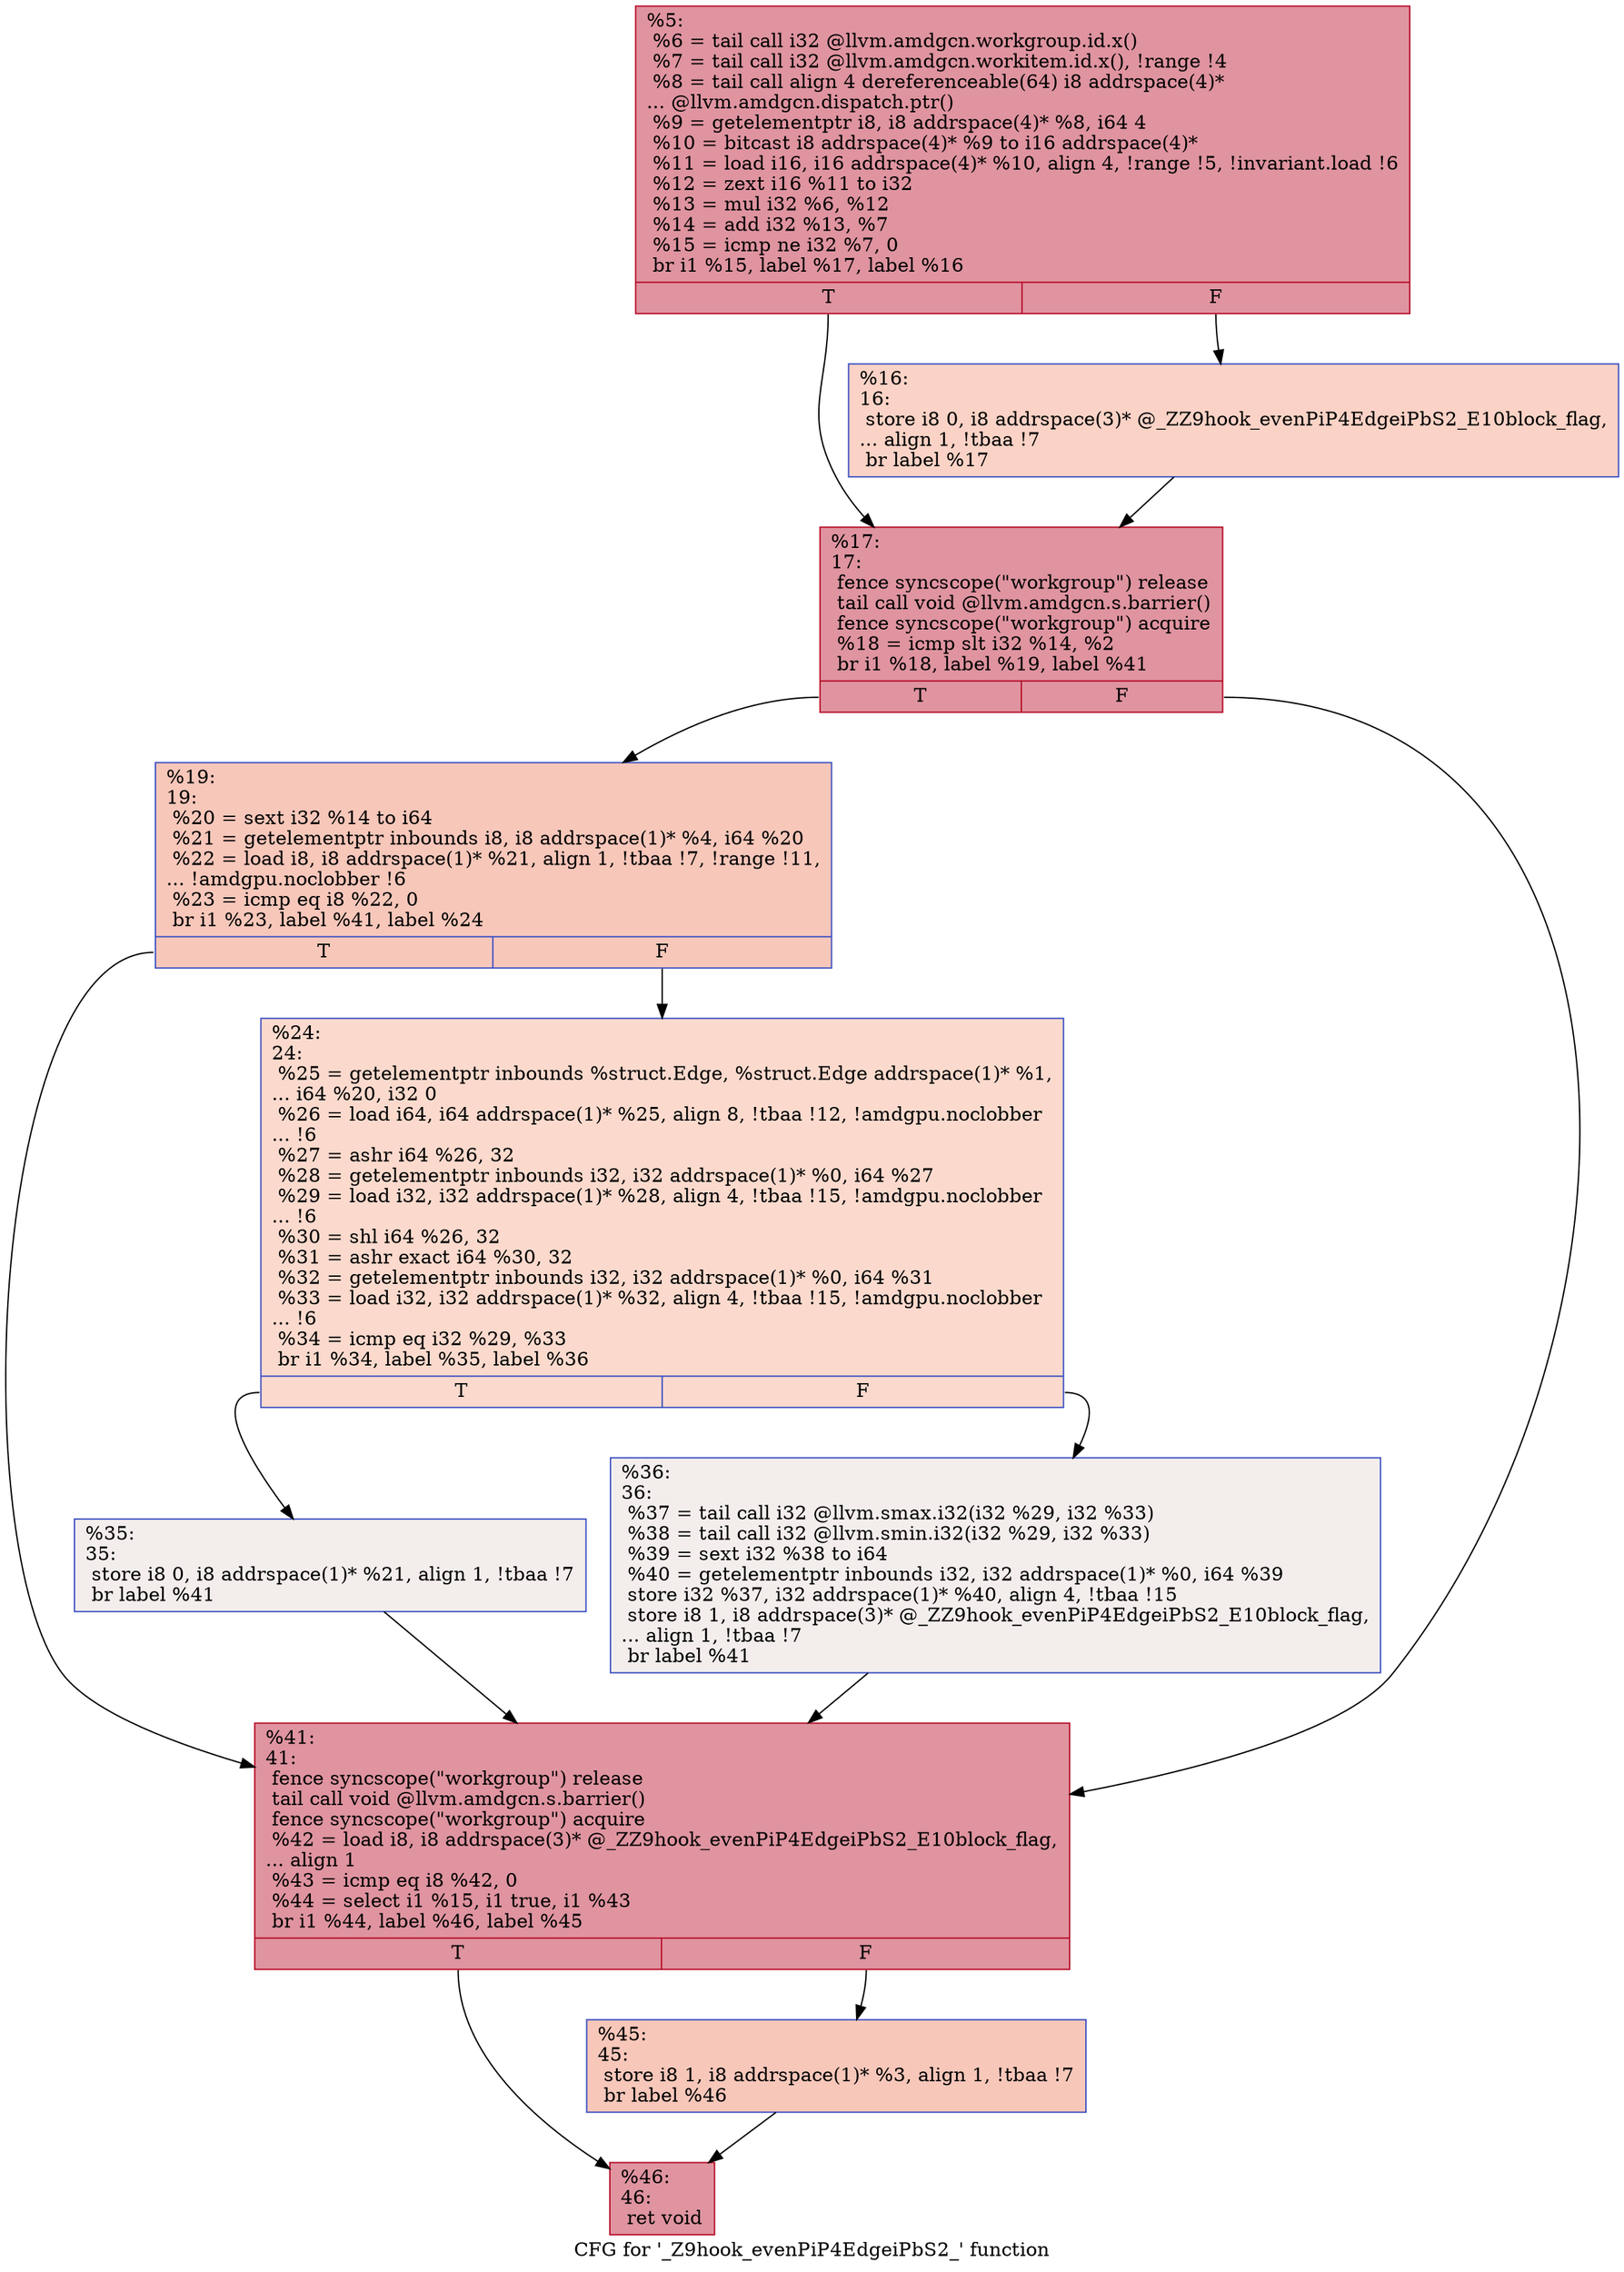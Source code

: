 digraph "CFG for '_Z9hook_evenPiP4EdgeiPbS2_' function" {
	label="CFG for '_Z9hook_evenPiP4EdgeiPbS2_' function";

	Node0x5e5fa50 [shape=record,color="#b70d28ff", style=filled, fillcolor="#b70d2870",label="{%5:\l  %6 = tail call i32 @llvm.amdgcn.workgroup.id.x()\l  %7 = tail call i32 @llvm.amdgcn.workitem.id.x(), !range !4\l  %8 = tail call align 4 dereferenceable(64) i8 addrspace(4)*\l... @llvm.amdgcn.dispatch.ptr()\l  %9 = getelementptr i8, i8 addrspace(4)* %8, i64 4\l  %10 = bitcast i8 addrspace(4)* %9 to i16 addrspace(4)*\l  %11 = load i16, i16 addrspace(4)* %10, align 4, !range !5, !invariant.load !6\l  %12 = zext i16 %11 to i32\l  %13 = mul i32 %6, %12\l  %14 = add i32 %13, %7\l  %15 = icmp ne i32 %7, 0\l  br i1 %15, label %17, label %16\l|{<s0>T|<s1>F}}"];
	Node0x5e5fa50:s0 -> Node0x5e621b0;
	Node0x5e5fa50:s1 -> Node0x5e62240;
	Node0x5e62240 [shape=record,color="#3d50c3ff", style=filled, fillcolor="#f59c7d70",label="{%16:\l16:                                               \l  store i8 0, i8 addrspace(3)* @_ZZ9hook_evenPiP4EdgeiPbS2_E10block_flag,\l... align 1, !tbaa !7\l  br label %17\l}"];
	Node0x5e62240 -> Node0x5e621b0;
	Node0x5e621b0 [shape=record,color="#b70d28ff", style=filled, fillcolor="#b70d2870",label="{%17:\l17:                                               \l  fence syncscope(\"workgroup\") release\l  tail call void @llvm.amdgcn.s.barrier()\l  fence syncscope(\"workgroup\") acquire\l  %18 = icmp slt i32 %14, %2\l  br i1 %18, label %19, label %41\l|{<s0>T|<s1>F}}"];
	Node0x5e621b0:s0 -> Node0x5e629b0;
	Node0x5e621b0:s1 -> Node0x5e62a40;
	Node0x5e629b0 [shape=record,color="#3d50c3ff", style=filled, fillcolor="#ec7f6370",label="{%19:\l19:                                               \l  %20 = sext i32 %14 to i64\l  %21 = getelementptr inbounds i8, i8 addrspace(1)* %4, i64 %20\l  %22 = load i8, i8 addrspace(1)* %21, align 1, !tbaa !7, !range !11,\l... !amdgpu.noclobber !6\l  %23 = icmp eq i8 %22, 0\l  br i1 %23, label %41, label %24\l|{<s0>T|<s1>F}}"];
	Node0x5e629b0:s0 -> Node0x5e62a40;
	Node0x5e629b0:s1 -> Node0x5e63b30;
	Node0x5e63b30 [shape=record,color="#3d50c3ff", style=filled, fillcolor="#f7ac8e70",label="{%24:\l24:                                               \l  %25 = getelementptr inbounds %struct.Edge, %struct.Edge addrspace(1)* %1,\l... i64 %20, i32 0\l  %26 = load i64, i64 addrspace(1)* %25, align 8, !tbaa !12, !amdgpu.noclobber\l... !6\l  %27 = ashr i64 %26, 32\l  %28 = getelementptr inbounds i32, i32 addrspace(1)* %0, i64 %27\l  %29 = load i32, i32 addrspace(1)* %28, align 4, !tbaa !15, !amdgpu.noclobber\l... !6\l  %30 = shl i64 %26, 32\l  %31 = ashr exact i64 %30, 32\l  %32 = getelementptr inbounds i32, i32 addrspace(1)* %0, i64 %31\l  %33 = load i32, i32 addrspace(1)* %32, align 4, !tbaa !15, !amdgpu.noclobber\l... !6\l  %34 = icmp eq i32 %29, %33\l  br i1 %34, label %35, label %36\l|{<s0>T|<s1>F}}"];
	Node0x5e63b30:s0 -> Node0x5e62430;
	Node0x5e63b30:s1 -> Node0x5e64ce0;
	Node0x5e62430 [shape=record,color="#3d50c3ff", style=filled, fillcolor="#e3d9d370",label="{%35:\l35:                                               \l  store i8 0, i8 addrspace(1)* %21, align 1, !tbaa !7\l  br label %41\l}"];
	Node0x5e62430 -> Node0x5e62a40;
	Node0x5e64ce0 [shape=record,color="#3d50c3ff", style=filled, fillcolor="#e3d9d370",label="{%36:\l36:                                               \l  %37 = tail call i32 @llvm.smax.i32(i32 %29, i32 %33)\l  %38 = tail call i32 @llvm.smin.i32(i32 %29, i32 %33)\l  %39 = sext i32 %38 to i64\l  %40 = getelementptr inbounds i32, i32 addrspace(1)* %0, i64 %39\l  store i32 %37, i32 addrspace(1)* %40, align 4, !tbaa !15\l  store i8 1, i8 addrspace(3)* @_ZZ9hook_evenPiP4EdgeiPbS2_E10block_flag,\l... align 1, !tbaa !7\l  br label %41\l}"];
	Node0x5e64ce0 -> Node0x5e62a40;
	Node0x5e62a40 [shape=record,color="#b70d28ff", style=filled, fillcolor="#b70d2870",label="{%41:\l41:                                               \l  fence syncscope(\"workgroup\") release\l  tail call void @llvm.amdgcn.s.barrier()\l  fence syncscope(\"workgroup\") acquire\l  %42 = load i8, i8 addrspace(3)* @_ZZ9hook_evenPiP4EdgeiPbS2_E10block_flag,\l... align 1\l  %43 = icmp eq i8 %42, 0\l  %44 = select i1 %15, i1 true, i1 %43\l  br i1 %44, label %46, label %45\l|{<s0>T|<s1>F}}"];
	Node0x5e62a40:s0 -> Node0x5e65780;
	Node0x5e62a40:s1 -> Node0x5e65980;
	Node0x5e65980 [shape=record,color="#3d50c3ff", style=filled, fillcolor="#ec7f6370",label="{%45:\l45:                                               \l  store i8 1, i8 addrspace(1)* %3, align 1, !tbaa !7\l  br label %46\l}"];
	Node0x5e65980 -> Node0x5e65780;
	Node0x5e65780 [shape=record,color="#b70d28ff", style=filled, fillcolor="#b70d2870",label="{%46:\l46:                                               \l  ret void\l}"];
}
